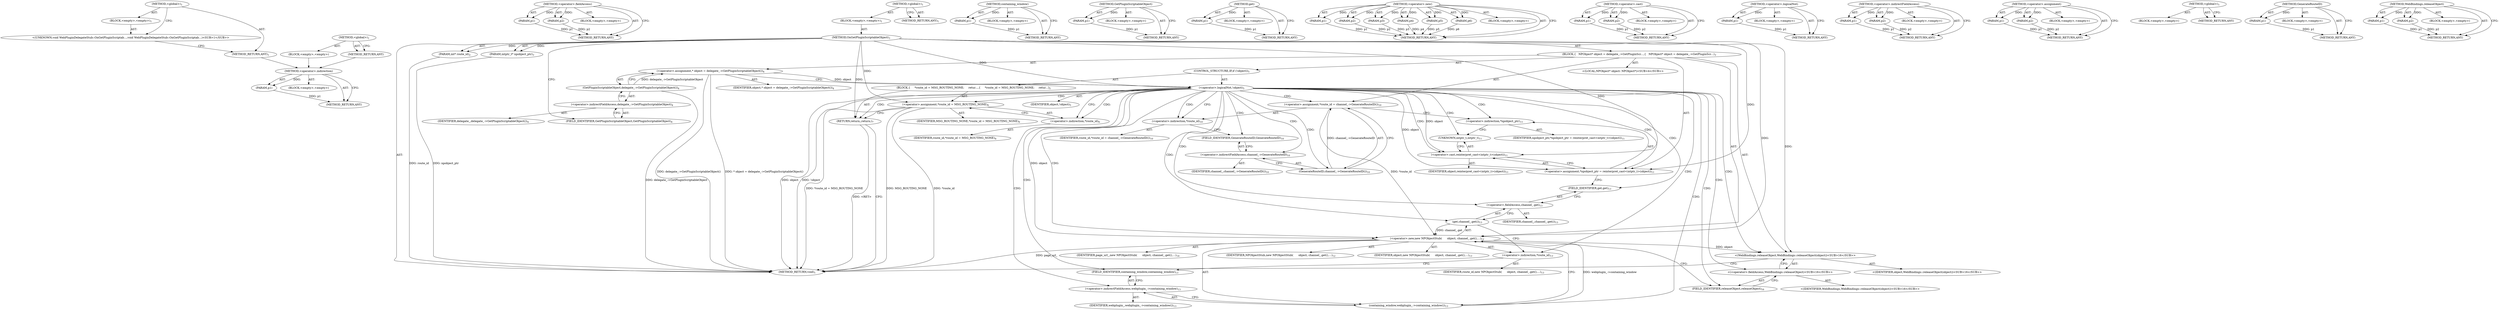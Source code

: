 digraph "&lt;global&gt;" {
vulnerable_101 [label=<(METHOD,&lt;operator&gt;.indirection)>];
vulnerable_102 [label=<(PARAM,p1)>];
vulnerable_103 [label=<(BLOCK,&lt;empty&gt;,&lt;empty&gt;)>];
vulnerable_104 [label=<(METHOD_RETURN,ANY)>];
vulnerable_127 [label=<(METHOD,&lt;operator&gt;.fieldAccess)>];
vulnerable_128 [label=<(PARAM,p1)>];
vulnerable_129 [label=<(PARAM,p2)>];
vulnerable_130 [label=<(BLOCK,&lt;empty&gt;,&lt;empty&gt;)>];
vulnerable_131 [label=<(METHOD_RETURN,ANY)>];
vulnerable_6 [label=<(METHOD,&lt;global&gt;)<SUB>1</SUB>>];
vulnerable_7 [label=<(BLOCK,&lt;empty&gt;,&lt;empty&gt;)<SUB>1</SUB>>];
vulnerable_8 [label=<(METHOD,OnGetPluginScriptableObject)<SUB>1</SUB>>];
vulnerable_9 [label=<(PARAM,int* route_id)<SUB>2</SUB>>];
vulnerable_10 [label=<(PARAM,intptr_t* npobject_ptr)<SUB>3</SUB>>];
vulnerable_11 [label=<(BLOCK,{
   NPObject* object = delegate_-&gt;GetPluginScr...,{
   NPObject* object = delegate_-&gt;GetPluginScr...)<SUB>3</SUB>>];
vulnerable_12 [label="<(LOCAL,NPObject* object: NPObject*)<SUB>4</SUB>>"];
vulnerable_13 [label=<(&lt;operator&gt;.assignment,* object = delegate_-&gt;GetPluginScriptableObject())<SUB>4</SUB>>];
vulnerable_14 [label=<(IDENTIFIER,object,* object = delegate_-&gt;GetPluginScriptableObject())<SUB>4</SUB>>];
vulnerable_15 [label=<(GetPluginScriptableObject,delegate_-&gt;GetPluginScriptableObject())<SUB>4</SUB>>];
vulnerable_16 [label=<(&lt;operator&gt;.indirectFieldAccess,delegate_-&gt;GetPluginScriptableObject)<SUB>4</SUB>>];
vulnerable_17 [label=<(IDENTIFIER,delegate_,delegate_-&gt;GetPluginScriptableObject())<SUB>4</SUB>>];
vulnerable_18 [label=<(FIELD_IDENTIFIER,GetPluginScriptableObject,GetPluginScriptableObject)<SUB>4</SUB>>];
vulnerable_19 [label=<(CONTROL_STRUCTURE,IF,if (!object))<SUB>5</SUB>>];
vulnerable_20 [label=<(&lt;operator&gt;.logicalNot,!object)<SUB>5</SUB>>];
vulnerable_21 [label=<(IDENTIFIER,object,!object)<SUB>5</SUB>>];
vulnerable_22 [label=<(BLOCK,{
     *route_id = MSG_ROUTING_NONE;
     retur...,{
     *route_id = MSG_ROUTING_NONE;
     retur...)<SUB>5</SUB>>];
vulnerable_23 [label=<(&lt;operator&gt;.assignment,*route_id = MSG_ROUTING_NONE)<SUB>6</SUB>>];
vulnerable_24 [label=<(&lt;operator&gt;.indirection,*route_id)<SUB>6</SUB>>];
vulnerable_25 [label=<(IDENTIFIER,route_id,*route_id = MSG_ROUTING_NONE)<SUB>6</SUB>>];
vulnerable_26 [label=<(IDENTIFIER,MSG_ROUTING_NONE,*route_id = MSG_ROUTING_NONE)<SUB>6</SUB>>];
vulnerable_27 [label=<(RETURN,return;,return;)<SUB>7</SUB>>];
vulnerable_28 [label=<(&lt;operator&gt;.assignment,*route_id = channel_-&gt;GenerateRouteID())<SUB>10</SUB>>];
vulnerable_29 [label=<(&lt;operator&gt;.indirection,*route_id)<SUB>10</SUB>>];
vulnerable_30 [label=<(IDENTIFIER,route_id,*route_id = channel_-&gt;GenerateRouteID())<SUB>10</SUB>>];
vulnerable_31 [label=<(GenerateRouteID,channel_-&gt;GenerateRouteID())<SUB>10</SUB>>];
vulnerable_32 [label=<(&lt;operator&gt;.indirectFieldAccess,channel_-&gt;GenerateRouteID)<SUB>10</SUB>>];
vulnerable_33 [label=<(IDENTIFIER,channel_,channel_-&gt;GenerateRouteID())<SUB>10</SUB>>];
vulnerable_34 [label=<(FIELD_IDENTIFIER,GenerateRouteID,GenerateRouteID)<SUB>10</SUB>>];
vulnerable_35 [label=<(&lt;operator&gt;.assignment,*npobject_ptr = reinterpret_cast&lt;intptr_t&gt;(object))<SUB>11</SUB>>];
vulnerable_36 [label=<(&lt;operator&gt;.indirection,*npobject_ptr)<SUB>11</SUB>>];
vulnerable_37 [label=<(IDENTIFIER,npobject_ptr,*npobject_ptr = reinterpret_cast&lt;intptr_t&gt;(object))<SUB>11</SUB>>];
vulnerable_38 [label=<(&lt;operator&gt;.cast,reinterpret_cast&lt;intptr_t&gt;(object))<SUB>11</SUB>>];
vulnerable_39 [label=<(UNKNOWN,intptr_t,intptr_t)<SUB>11</SUB>>];
vulnerable_40 [label=<(IDENTIFIER,object,reinterpret_cast&lt;intptr_t&gt;(object))<SUB>11</SUB>>];
vulnerable_41 [label=<(&lt;operator&gt;.new,new NPObjectStub(
      object, channel_.get(),...)<SUB>12</SUB>>];
vulnerable_42 [label=<(IDENTIFIER,NPObjectStub,new NPObjectStub(
      object, channel_.get(),...)<SUB>12</SUB>>];
vulnerable_43 [label=<(IDENTIFIER,object,new NPObjectStub(
      object, channel_.get(),...)<SUB>13</SUB>>];
vulnerable_44 [label=<(get,channel_.get())<SUB>13</SUB>>];
vulnerable_45 [label=<(&lt;operator&gt;.fieldAccess,channel_.get)<SUB>13</SUB>>];
vulnerable_46 [label=<(IDENTIFIER,channel_,channel_.get())<SUB>13</SUB>>];
vulnerable_47 [label=<(FIELD_IDENTIFIER,get,get)<SUB>13</SUB>>];
vulnerable_48 [label=<(&lt;operator&gt;.indirection,*route_id)<SUB>13</SUB>>];
vulnerable_49 [label=<(IDENTIFIER,route_id,new NPObjectStub(
      object, channel_.get(),...)<SUB>13</SUB>>];
vulnerable_50 [label=<(containing_window,webplugin_-&gt;containing_window())<SUB>13</SUB>>];
vulnerable_51 [label=<(&lt;operator&gt;.indirectFieldAccess,webplugin_-&gt;containing_window)<SUB>13</SUB>>];
vulnerable_52 [label=<(IDENTIFIER,webplugin_,webplugin_-&gt;containing_window())<SUB>13</SUB>>];
vulnerable_53 [label=<(FIELD_IDENTIFIER,containing_window,containing_window)<SUB>13</SUB>>];
vulnerable_54 [label=<(IDENTIFIER,page_url_,new NPObjectStub(
      object, channel_.get(),...)<SUB>14</SUB>>];
vulnerable_55 [label="<(WebBindings.releaseObject,WebBindings::releaseObject(object))<SUB>16</SUB>>"];
vulnerable_56 [label="<(&lt;operator&gt;.fieldAccess,WebBindings::releaseObject)<SUB>16</SUB>>"];
vulnerable_57 [label="<(IDENTIFIER,WebBindings,WebBindings::releaseObject(object))<SUB>16</SUB>>"];
vulnerable_58 [label=<(FIELD_IDENTIFIER,releaseObject,releaseObject)<SUB>16</SUB>>];
vulnerable_59 [label="<(IDENTIFIER,object,WebBindings::releaseObject(object))<SUB>16</SUB>>"];
vulnerable_60 [label=<(METHOD_RETURN,void)<SUB>1</SUB>>];
vulnerable_62 [label=<(METHOD_RETURN,ANY)<SUB>1</SUB>>];
vulnerable_132 [label=<(METHOD,containing_window)>];
vulnerable_133 [label=<(PARAM,p1)>];
vulnerable_134 [label=<(BLOCK,&lt;empty&gt;,&lt;empty&gt;)>];
vulnerable_135 [label=<(METHOD_RETURN,ANY)>];
vulnerable_88 [label=<(METHOD,GetPluginScriptableObject)>];
vulnerable_89 [label=<(PARAM,p1)>];
vulnerable_90 [label=<(BLOCK,&lt;empty&gt;,&lt;empty&gt;)>];
vulnerable_91 [label=<(METHOD_RETURN,ANY)>];
vulnerable_123 [label=<(METHOD,get)>];
vulnerable_124 [label=<(PARAM,p1)>];
vulnerable_125 [label=<(BLOCK,&lt;empty&gt;,&lt;empty&gt;)>];
vulnerable_126 [label=<(METHOD_RETURN,ANY)>];
vulnerable_114 [label=<(METHOD,&lt;operator&gt;.new)>];
vulnerable_115 [label=<(PARAM,p1)>];
vulnerable_116 [label=<(PARAM,p2)>];
vulnerable_117 [label=<(PARAM,p3)>];
vulnerable_118 [label=<(PARAM,p4)>];
vulnerable_119 [label=<(PARAM,p5)>];
vulnerable_120 [label=<(PARAM,p6)>];
vulnerable_121 [label=<(BLOCK,&lt;empty&gt;,&lt;empty&gt;)>];
vulnerable_122 [label=<(METHOD_RETURN,ANY)>];
vulnerable_109 [label=<(METHOD,&lt;operator&gt;.cast)>];
vulnerable_110 [label=<(PARAM,p1)>];
vulnerable_111 [label=<(PARAM,p2)>];
vulnerable_112 [label=<(BLOCK,&lt;empty&gt;,&lt;empty&gt;)>];
vulnerable_113 [label=<(METHOD_RETURN,ANY)>];
vulnerable_97 [label=<(METHOD,&lt;operator&gt;.logicalNot)>];
vulnerable_98 [label=<(PARAM,p1)>];
vulnerable_99 [label=<(BLOCK,&lt;empty&gt;,&lt;empty&gt;)>];
vulnerable_100 [label=<(METHOD_RETURN,ANY)>];
vulnerable_92 [label=<(METHOD,&lt;operator&gt;.indirectFieldAccess)>];
vulnerable_93 [label=<(PARAM,p1)>];
vulnerable_94 [label=<(PARAM,p2)>];
vulnerable_95 [label=<(BLOCK,&lt;empty&gt;,&lt;empty&gt;)>];
vulnerable_96 [label=<(METHOD_RETURN,ANY)>];
vulnerable_83 [label=<(METHOD,&lt;operator&gt;.assignment)>];
vulnerable_84 [label=<(PARAM,p1)>];
vulnerable_85 [label=<(PARAM,p2)>];
vulnerable_86 [label=<(BLOCK,&lt;empty&gt;,&lt;empty&gt;)>];
vulnerable_87 [label=<(METHOD_RETURN,ANY)>];
vulnerable_77 [label=<(METHOD,&lt;global&gt;)<SUB>1</SUB>>];
vulnerable_78 [label=<(BLOCK,&lt;empty&gt;,&lt;empty&gt;)>];
vulnerable_79 [label=<(METHOD_RETURN,ANY)>];
vulnerable_105 [label=<(METHOD,GenerateRouteID)>];
vulnerable_106 [label=<(PARAM,p1)>];
vulnerable_107 [label=<(BLOCK,&lt;empty&gt;,&lt;empty&gt;)>];
vulnerable_108 [label=<(METHOD_RETURN,ANY)>];
vulnerable_136 [label=<(METHOD,WebBindings.releaseObject)>];
vulnerable_137 [label=<(PARAM,p1)>];
vulnerable_138 [label=<(PARAM,p2)>];
vulnerable_139 [label=<(BLOCK,&lt;empty&gt;,&lt;empty&gt;)>];
vulnerable_140 [label=<(METHOD_RETURN,ANY)>];
fixed_6 [label=<(METHOD,&lt;global&gt;)<SUB>1</SUB>>];
fixed_7 [label=<(BLOCK,&lt;empty&gt;,&lt;empty&gt;)<SUB>1</SUB>>];
fixed_8 [label="<(UNKNOWN,void WebPluginDelegateStub::OnGetPluginScriptab...,void WebPluginDelegateStub::OnGetPluginScriptab...)<SUB>1</SUB>>"];
fixed_9 [label=<(METHOD_RETURN,ANY)<SUB>1</SUB>>];
fixed_14 [label=<(METHOD,&lt;global&gt;)<SUB>1</SUB>>];
fixed_15 [label=<(BLOCK,&lt;empty&gt;,&lt;empty&gt;)>];
fixed_16 [label=<(METHOD_RETURN,ANY)>];
vulnerable_101 -> vulnerable_102  [key=0, label="AST: "];
vulnerable_101 -> vulnerable_102  [key=1, label="DDG: "];
vulnerable_101 -> vulnerable_103  [key=0, label="AST: "];
vulnerable_101 -> vulnerable_104  [key=0, label="AST: "];
vulnerable_101 -> vulnerable_104  [key=1, label="CFG: "];
vulnerable_102 -> vulnerable_104  [key=0, label="DDG: p1"];
vulnerable_127 -> vulnerable_128  [key=0, label="AST: "];
vulnerable_127 -> vulnerable_128  [key=1, label="DDG: "];
vulnerable_127 -> vulnerable_130  [key=0, label="AST: "];
vulnerable_127 -> vulnerable_129  [key=0, label="AST: "];
vulnerable_127 -> vulnerable_129  [key=1, label="DDG: "];
vulnerable_127 -> vulnerable_131  [key=0, label="AST: "];
vulnerable_127 -> vulnerable_131  [key=1, label="CFG: "];
vulnerable_128 -> vulnerable_131  [key=0, label="DDG: p1"];
vulnerable_129 -> vulnerable_131  [key=0, label="DDG: p2"];
vulnerable_6 -> vulnerable_7  [key=0, label="AST: "];
vulnerable_6 -> vulnerable_62  [key=0, label="AST: "];
vulnerable_6 -> vulnerable_62  [key=1, label="CFG: "];
vulnerable_7 -> vulnerable_8  [key=0, label="AST: "];
vulnerable_8 -> vulnerable_9  [key=0, label="AST: "];
vulnerable_8 -> vulnerable_9  [key=1, label="DDG: "];
vulnerable_8 -> vulnerable_10  [key=0, label="AST: "];
vulnerable_8 -> vulnerable_10  [key=1, label="DDG: "];
vulnerable_8 -> vulnerable_11  [key=0, label="AST: "];
vulnerable_8 -> vulnerable_60  [key=0, label="AST: "];
vulnerable_8 -> vulnerable_18  [key=0, label="CFG: "];
vulnerable_8 -> vulnerable_35  [key=0, label="DDG: "];
vulnerable_8 -> vulnerable_41  [key=0, label="DDG: "];
vulnerable_8 -> vulnerable_55  [key=0, label="DDG: "];
vulnerable_8 -> vulnerable_20  [key=0, label="DDG: "];
vulnerable_8 -> vulnerable_23  [key=0, label="DDG: "];
vulnerable_8 -> vulnerable_27  [key=0, label="DDG: "];
vulnerable_8 -> vulnerable_38  [key=0, label="DDG: "];
vulnerable_9 -> vulnerable_60  [key=0, label="DDG: route_id"];
vulnerable_10 -> vulnerable_60  [key=0, label="DDG: npobject_ptr"];
vulnerable_11 -> vulnerable_12  [key=0, label="AST: "];
vulnerable_11 -> vulnerable_13  [key=0, label="AST: "];
vulnerable_11 -> vulnerable_19  [key=0, label="AST: "];
vulnerable_11 -> vulnerable_28  [key=0, label="AST: "];
vulnerable_11 -> vulnerable_35  [key=0, label="AST: "];
vulnerable_11 -> vulnerable_41  [key=0, label="AST: "];
vulnerable_11 -> vulnerable_55  [key=0, label="AST: "];
vulnerable_13 -> vulnerable_14  [key=0, label="AST: "];
vulnerable_13 -> vulnerable_15  [key=0, label="AST: "];
vulnerable_13 -> vulnerable_20  [key=0, label="CFG: "];
vulnerable_13 -> vulnerable_20  [key=1, label="DDG: object"];
vulnerable_13 -> vulnerable_60  [key=0, label="DDG: delegate_-&gt;GetPluginScriptableObject()"];
vulnerable_13 -> vulnerable_60  [key=1, label="DDG: * object = delegate_-&gt;GetPluginScriptableObject()"];
vulnerable_15 -> vulnerable_16  [key=0, label="AST: "];
vulnerable_15 -> vulnerable_13  [key=0, label="CFG: "];
vulnerable_15 -> vulnerable_13  [key=1, label="DDG: delegate_-&gt;GetPluginScriptableObject"];
vulnerable_15 -> vulnerable_60  [key=0, label="DDG: delegate_-&gt;GetPluginScriptableObject"];
vulnerable_16 -> vulnerable_17  [key=0, label="AST: "];
vulnerable_16 -> vulnerable_18  [key=0, label="AST: "];
vulnerable_16 -> vulnerable_15  [key=0, label="CFG: "];
vulnerable_18 -> vulnerable_16  [key=0, label="CFG: "];
vulnerable_19 -> vulnerable_20  [key=0, label="AST: "];
vulnerable_19 -> vulnerable_22  [key=0, label="AST: "];
vulnerable_20 -> vulnerable_21  [key=0, label="AST: "];
vulnerable_20 -> vulnerable_24  [key=0, label="CFG: "];
vulnerable_20 -> vulnerable_24  [key=1, label="CDG: "];
vulnerable_20 -> vulnerable_29  [key=0, label="CFG: "];
vulnerable_20 -> vulnerable_29  [key=1, label="CDG: "];
vulnerable_20 -> vulnerable_60  [key=0, label="DDG: object"];
vulnerable_20 -> vulnerable_60  [key=1, label="DDG: !object"];
vulnerable_20 -> vulnerable_35  [key=0, label="DDG: object"];
vulnerable_20 -> vulnerable_35  [key=1, label="CDG: "];
vulnerable_20 -> vulnerable_41  [key=0, label="DDG: object"];
vulnerable_20 -> vulnerable_41  [key=1, label="CDG: "];
vulnerable_20 -> vulnerable_38  [key=0, label="DDG: object"];
vulnerable_20 -> vulnerable_38  [key=1, label="CDG: "];
vulnerable_20 -> vulnerable_47  [key=0, label="CDG: "];
vulnerable_20 -> vulnerable_34  [key=0, label="CDG: "];
vulnerable_20 -> vulnerable_48  [key=0, label="CDG: "];
vulnerable_20 -> vulnerable_32  [key=0, label="CDG: "];
vulnerable_20 -> vulnerable_58  [key=0, label="CDG: "];
vulnerable_20 -> vulnerable_23  [key=0, label="CDG: "];
vulnerable_20 -> vulnerable_51  [key=0, label="CDG: "];
vulnerable_20 -> vulnerable_28  [key=0, label="CDG: "];
vulnerable_20 -> vulnerable_36  [key=0, label="CDG: "];
vulnerable_20 -> vulnerable_53  [key=0, label="CDG: "];
vulnerable_20 -> vulnerable_56  [key=0, label="CDG: "];
vulnerable_20 -> vulnerable_45  [key=0, label="CDG: "];
vulnerable_20 -> vulnerable_27  [key=0, label="CDG: "];
vulnerable_20 -> vulnerable_50  [key=0, label="CDG: "];
vulnerable_20 -> vulnerable_44  [key=0, label="CDG: "];
vulnerable_20 -> vulnerable_55  [key=0, label="CDG: "];
vulnerable_20 -> vulnerable_39  [key=0, label="CDG: "];
vulnerable_20 -> vulnerable_31  [key=0, label="CDG: "];
vulnerable_22 -> vulnerable_23  [key=0, label="AST: "];
vulnerable_22 -> vulnerable_27  [key=0, label="AST: "];
vulnerable_23 -> vulnerable_24  [key=0, label="AST: "];
vulnerable_23 -> vulnerable_26  [key=0, label="AST: "];
vulnerable_23 -> vulnerable_27  [key=0, label="CFG: "];
vulnerable_23 -> vulnerable_60  [key=0, label="DDG: *route_id"];
vulnerable_23 -> vulnerable_60  [key=1, label="DDG: *route_id = MSG_ROUTING_NONE"];
vulnerable_23 -> vulnerable_60  [key=2, label="DDG: MSG_ROUTING_NONE"];
vulnerable_24 -> vulnerable_25  [key=0, label="AST: "];
vulnerable_24 -> vulnerable_23  [key=0, label="CFG: "];
vulnerable_27 -> vulnerable_60  [key=0, label="CFG: "];
vulnerable_27 -> vulnerable_60  [key=1, label="DDG: &lt;RET&gt;"];
vulnerable_28 -> vulnerable_29  [key=0, label="AST: "];
vulnerable_28 -> vulnerable_31  [key=0, label="AST: "];
vulnerable_28 -> vulnerable_36  [key=0, label="CFG: "];
vulnerable_28 -> vulnerable_41  [key=0, label="DDG: *route_id"];
vulnerable_29 -> vulnerable_30  [key=0, label="AST: "];
vulnerable_29 -> vulnerable_34  [key=0, label="CFG: "];
vulnerable_31 -> vulnerable_32  [key=0, label="AST: "];
vulnerable_31 -> vulnerable_28  [key=0, label="CFG: "];
vulnerable_31 -> vulnerable_28  [key=1, label="DDG: channel_-&gt;GenerateRouteID"];
vulnerable_32 -> vulnerable_33  [key=0, label="AST: "];
vulnerable_32 -> vulnerable_34  [key=0, label="AST: "];
vulnerable_32 -> vulnerable_31  [key=0, label="CFG: "];
vulnerable_34 -> vulnerable_32  [key=0, label="CFG: "];
vulnerable_35 -> vulnerable_36  [key=0, label="AST: "];
vulnerable_35 -> vulnerable_38  [key=0, label="AST: "];
vulnerable_35 -> vulnerable_47  [key=0, label="CFG: "];
vulnerable_36 -> vulnerable_37  [key=0, label="AST: "];
vulnerable_36 -> vulnerable_39  [key=0, label="CFG: "];
vulnerable_38 -> vulnerable_39  [key=0, label="AST: "];
vulnerable_38 -> vulnerable_40  [key=0, label="AST: "];
vulnerable_38 -> vulnerable_35  [key=0, label="CFG: "];
vulnerable_39 -> vulnerable_38  [key=0, label="CFG: "];
vulnerable_41 -> vulnerable_42  [key=0, label="AST: "];
vulnerable_41 -> vulnerable_43  [key=0, label="AST: "];
vulnerable_41 -> vulnerable_44  [key=0, label="AST: "];
vulnerable_41 -> vulnerable_48  [key=0, label="AST: "];
vulnerable_41 -> vulnerable_50  [key=0, label="AST: "];
vulnerable_41 -> vulnerable_54  [key=0, label="AST: "];
vulnerable_41 -> vulnerable_58  [key=0, label="CFG: "];
vulnerable_41 -> vulnerable_60  [key=0, label="DDG: page_url_"];
vulnerable_41 -> vulnerable_55  [key=0, label="DDG: object"];
vulnerable_44 -> vulnerable_45  [key=0, label="AST: "];
vulnerable_44 -> vulnerable_48  [key=0, label="CFG: "];
vulnerable_44 -> vulnerable_41  [key=0, label="DDG: channel_.get"];
vulnerable_45 -> vulnerable_46  [key=0, label="AST: "];
vulnerable_45 -> vulnerable_47  [key=0, label="AST: "];
vulnerable_45 -> vulnerable_44  [key=0, label="CFG: "];
vulnerable_47 -> vulnerable_45  [key=0, label="CFG: "];
vulnerable_48 -> vulnerable_49  [key=0, label="AST: "];
vulnerable_48 -> vulnerable_53  [key=0, label="CFG: "];
vulnerable_50 -> vulnerable_51  [key=0, label="AST: "];
vulnerable_50 -> vulnerable_41  [key=0, label="CFG: "];
vulnerable_50 -> vulnerable_41  [key=1, label="DDG: webplugin_-&gt;containing_window"];
vulnerable_51 -> vulnerable_52  [key=0, label="AST: "];
vulnerable_51 -> vulnerable_53  [key=0, label="AST: "];
vulnerable_51 -> vulnerable_50  [key=0, label="CFG: "];
vulnerable_53 -> vulnerable_51  [key=0, label="CFG: "];
vulnerable_55 -> vulnerable_56  [key=0, label="AST: "];
vulnerable_55 -> vulnerable_59  [key=0, label="AST: "];
vulnerable_55 -> vulnerable_60  [key=0, label="CFG: "];
vulnerable_56 -> vulnerable_57  [key=0, label="AST: "];
vulnerable_56 -> vulnerable_58  [key=0, label="AST: "];
vulnerable_56 -> vulnerable_55  [key=0, label="CFG: "];
vulnerable_58 -> vulnerable_56  [key=0, label="CFG: "];
vulnerable_132 -> vulnerable_133  [key=0, label="AST: "];
vulnerable_132 -> vulnerable_133  [key=1, label="DDG: "];
vulnerable_132 -> vulnerable_134  [key=0, label="AST: "];
vulnerable_132 -> vulnerable_135  [key=0, label="AST: "];
vulnerable_132 -> vulnerable_135  [key=1, label="CFG: "];
vulnerable_133 -> vulnerable_135  [key=0, label="DDG: p1"];
vulnerable_88 -> vulnerable_89  [key=0, label="AST: "];
vulnerable_88 -> vulnerable_89  [key=1, label="DDG: "];
vulnerable_88 -> vulnerable_90  [key=0, label="AST: "];
vulnerable_88 -> vulnerable_91  [key=0, label="AST: "];
vulnerable_88 -> vulnerable_91  [key=1, label="CFG: "];
vulnerable_89 -> vulnerable_91  [key=0, label="DDG: p1"];
vulnerable_123 -> vulnerable_124  [key=0, label="AST: "];
vulnerable_123 -> vulnerable_124  [key=1, label="DDG: "];
vulnerable_123 -> vulnerable_125  [key=0, label="AST: "];
vulnerable_123 -> vulnerable_126  [key=0, label="AST: "];
vulnerable_123 -> vulnerable_126  [key=1, label="CFG: "];
vulnerable_124 -> vulnerable_126  [key=0, label="DDG: p1"];
vulnerable_114 -> vulnerable_115  [key=0, label="AST: "];
vulnerable_114 -> vulnerable_115  [key=1, label="DDG: "];
vulnerable_114 -> vulnerable_121  [key=0, label="AST: "];
vulnerable_114 -> vulnerable_116  [key=0, label="AST: "];
vulnerable_114 -> vulnerable_116  [key=1, label="DDG: "];
vulnerable_114 -> vulnerable_122  [key=0, label="AST: "];
vulnerable_114 -> vulnerable_122  [key=1, label="CFG: "];
vulnerable_114 -> vulnerable_117  [key=0, label="AST: "];
vulnerable_114 -> vulnerable_117  [key=1, label="DDG: "];
vulnerable_114 -> vulnerable_118  [key=0, label="AST: "];
vulnerable_114 -> vulnerable_118  [key=1, label="DDG: "];
vulnerable_114 -> vulnerable_119  [key=0, label="AST: "];
vulnerable_114 -> vulnerable_119  [key=1, label="DDG: "];
vulnerable_114 -> vulnerable_120  [key=0, label="AST: "];
vulnerable_114 -> vulnerable_120  [key=1, label="DDG: "];
vulnerable_115 -> vulnerable_122  [key=0, label="DDG: p1"];
vulnerable_116 -> vulnerable_122  [key=0, label="DDG: p2"];
vulnerable_117 -> vulnerable_122  [key=0, label="DDG: p3"];
vulnerable_118 -> vulnerable_122  [key=0, label="DDG: p4"];
vulnerable_119 -> vulnerable_122  [key=0, label="DDG: p5"];
vulnerable_120 -> vulnerable_122  [key=0, label="DDG: p6"];
vulnerable_109 -> vulnerable_110  [key=0, label="AST: "];
vulnerable_109 -> vulnerable_110  [key=1, label="DDG: "];
vulnerable_109 -> vulnerable_112  [key=0, label="AST: "];
vulnerable_109 -> vulnerable_111  [key=0, label="AST: "];
vulnerable_109 -> vulnerable_111  [key=1, label="DDG: "];
vulnerable_109 -> vulnerable_113  [key=0, label="AST: "];
vulnerable_109 -> vulnerable_113  [key=1, label="CFG: "];
vulnerable_110 -> vulnerable_113  [key=0, label="DDG: p1"];
vulnerable_111 -> vulnerable_113  [key=0, label="DDG: p2"];
vulnerable_97 -> vulnerable_98  [key=0, label="AST: "];
vulnerable_97 -> vulnerable_98  [key=1, label="DDG: "];
vulnerable_97 -> vulnerable_99  [key=0, label="AST: "];
vulnerable_97 -> vulnerable_100  [key=0, label="AST: "];
vulnerable_97 -> vulnerable_100  [key=1, label="CFG: "];
vulnerable_98 -> vulnerable_100  [key=0, label="DDG: p1"];
vulnerable_92 -> vulnerable_93  [key=0, label="AST: "];
vulnerable_92 -> vulnerable_93  [key=1, label="DDG: "];
vulnerable_92 -> vulnerable_95  [key=0, label="AST: "];
vulnerable_92 -> vulnerable_94  [key=0, label="AST: "];
vulnerable_92 -> vulnerable_94  [key=1, label="DDG: "];
vulnerable_92 -> vulnerable_96  [key=0, label="AST: "];
vulnerable_92 -> vulnerable_96  [key=1, label="CFG: "];
vulnerable_93 -> vulnerable_96  [key=0, label="DDG: p1"];
vulnerable_94 -> vulnerable_96  [key=0, label="DDG: p2"];
vulnerable_83 -> vulnerable_84  [key=0, label="AST: "];
vulnerable_83 -> vulnerable_84  [key=1, label="DDG: "];
vulnerable_83 -> vulnerable_86  [key=0, label="AST: "];
vulnerable_83 -> vulnerable_85  [key=0, label="AST: "];
vulnerable_83 -> vulnerable_85  [key=1, label="DDG: "];
vulnerable_83 -> vulnerable_87  [key=0, label="AST: "];
vulnerable_83 -> vulnerable_87  [key=1, label="CFG: "];
vulnerable_84 -> vulnerable_87  [key=0, label="DDG: p1"];
vulnerable_85 -> vulnerable_87  [key=0, label="DDG: p2"];
vulnerable_77 -> vulnerable_78  [key=0, label="AST: "];
vulnerable_77 -> vulnerable_79  [key=0, label="AST: "];
vulnerable_77 -> vulnerable_79  [key=1, label="CFG: "];
vulnerable_105 -> vulnerable_106  [key=0, label="AST: "];
vulnerable_105 -> vulnerable_106  [key=1, label="DDG: "];
vulnerable_105 -> vulnerable_107  [key=0, label="AST: "];
vulnerable_105 -> vulnerable_108  [key=0, label="AST: "];
vulnerable_105 -> vulnerable_108  [key=1, label="CFG: "];
vulnerable_106 -> vulnerable_108  [key=0, label="DDG: p1"];
vulnerable_136 -> vulnerable_137  [key=0, label="AST: "];
vulnerable_136 -> vulnerable_137  [key=1, label="DDG: "];
vulnerable_136 -> vulnerable_139  [key=0, label="AST: "];
vulnerable_136 -> vulnerable_138  [key=0, label="AST: "];
vulnerable_136 -> vulnerable_138  [key=1, label="DDG: "];
vulnerable_136 -> vulnerable_140  [key=0, label="AST: "];
vulnerable_136 -> vulnerable_140  [key=1, label="CFG: "];
vulnerable_137 -> vulnerable_140  [key=0, label="DDG: p1"];
vulnerable_138 -> vulnerable_140  [key=0, label="DDG: p2"];
fixed_6 -> fixed_7  [key=0, label="AST: "];
fixed_6 -> fixed_9  [key=0, label="AST: "];
fixed_6 -> fixed_8  [key=0, label="CFG: "];
fixed_7 -> fixed_8  [key=0, label="AST: "];
fixed_8 -> fixed_9  [key=0, label="CFG: "];
fixed_9 -> vulnerable_101  [key=0];
fixed_14 -> fixed_15  [key=0, label="AST: "];
fixed_14 -> fixed_16  [key=0, label="AST: "];
fixed_14 -> fixed_16  [key=1, label="CFG: "];
fixed_15 -> vulnerable_101  [key=0];
fixed_16 -> vulnerable_101  [key=0];
}

